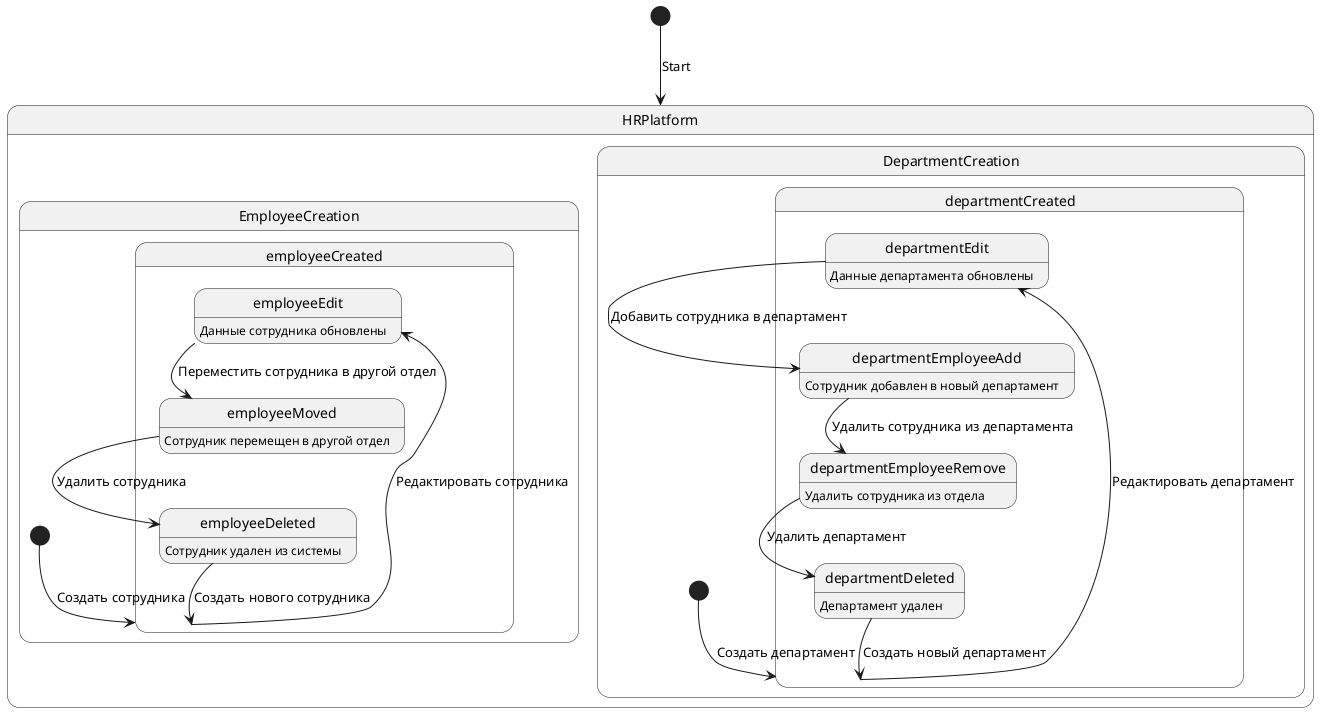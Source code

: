 @startuml

[*] --> HRPlatform : Start

state HRPlatform {
  state EmployeeCreation {
    [*] --> employeeCreated : Создать сотрудника
    state employeeCreated {
      employeeCreated --> employeeEdit : Редактировать сотрудника
      employeeEdit : Данные сотрудника обновлены
      employeeEdit --> employeeMoved : Переместить сотрудника в другой отдел
      employeeMoved : Сотрудник перемещен в другой отдел
      employeeMoved --> employeeDeleted : Удалить сотрудника
      employeeDeleted : Сотрудник удален из системы
      employeeDeleted --> employeeCreated : Создать нового сотрудника
    }
  }
  
  state DepartmentCreation {
    [*] --> departmentCreated : Создать департамент
    state departmentCreated {
      departmentCreated --> departmentEdit : Редактировать департамент
      departmentEdit : Данные департамента обновлены
      departmentEdit --> departmentEmployeeAdd : Добавить сотрудника в департамент
      departmentEmployeeAdd : Сотрудник добавлен в новый департамент
      departmentEmployeeAdd --> departmentEmployeeRemove : Удалить сотрудника из департамента
      departmentEmployeeRemove : Удалить сотрудника из отдела
      departmentEmployeeRemove --> departmentDeleted : Удалить департамент
      departmentDeleted : Департамент удален
      departmentDeleted --> departmentCreated : Создать новый департамент
    }
  }
}


@enduml